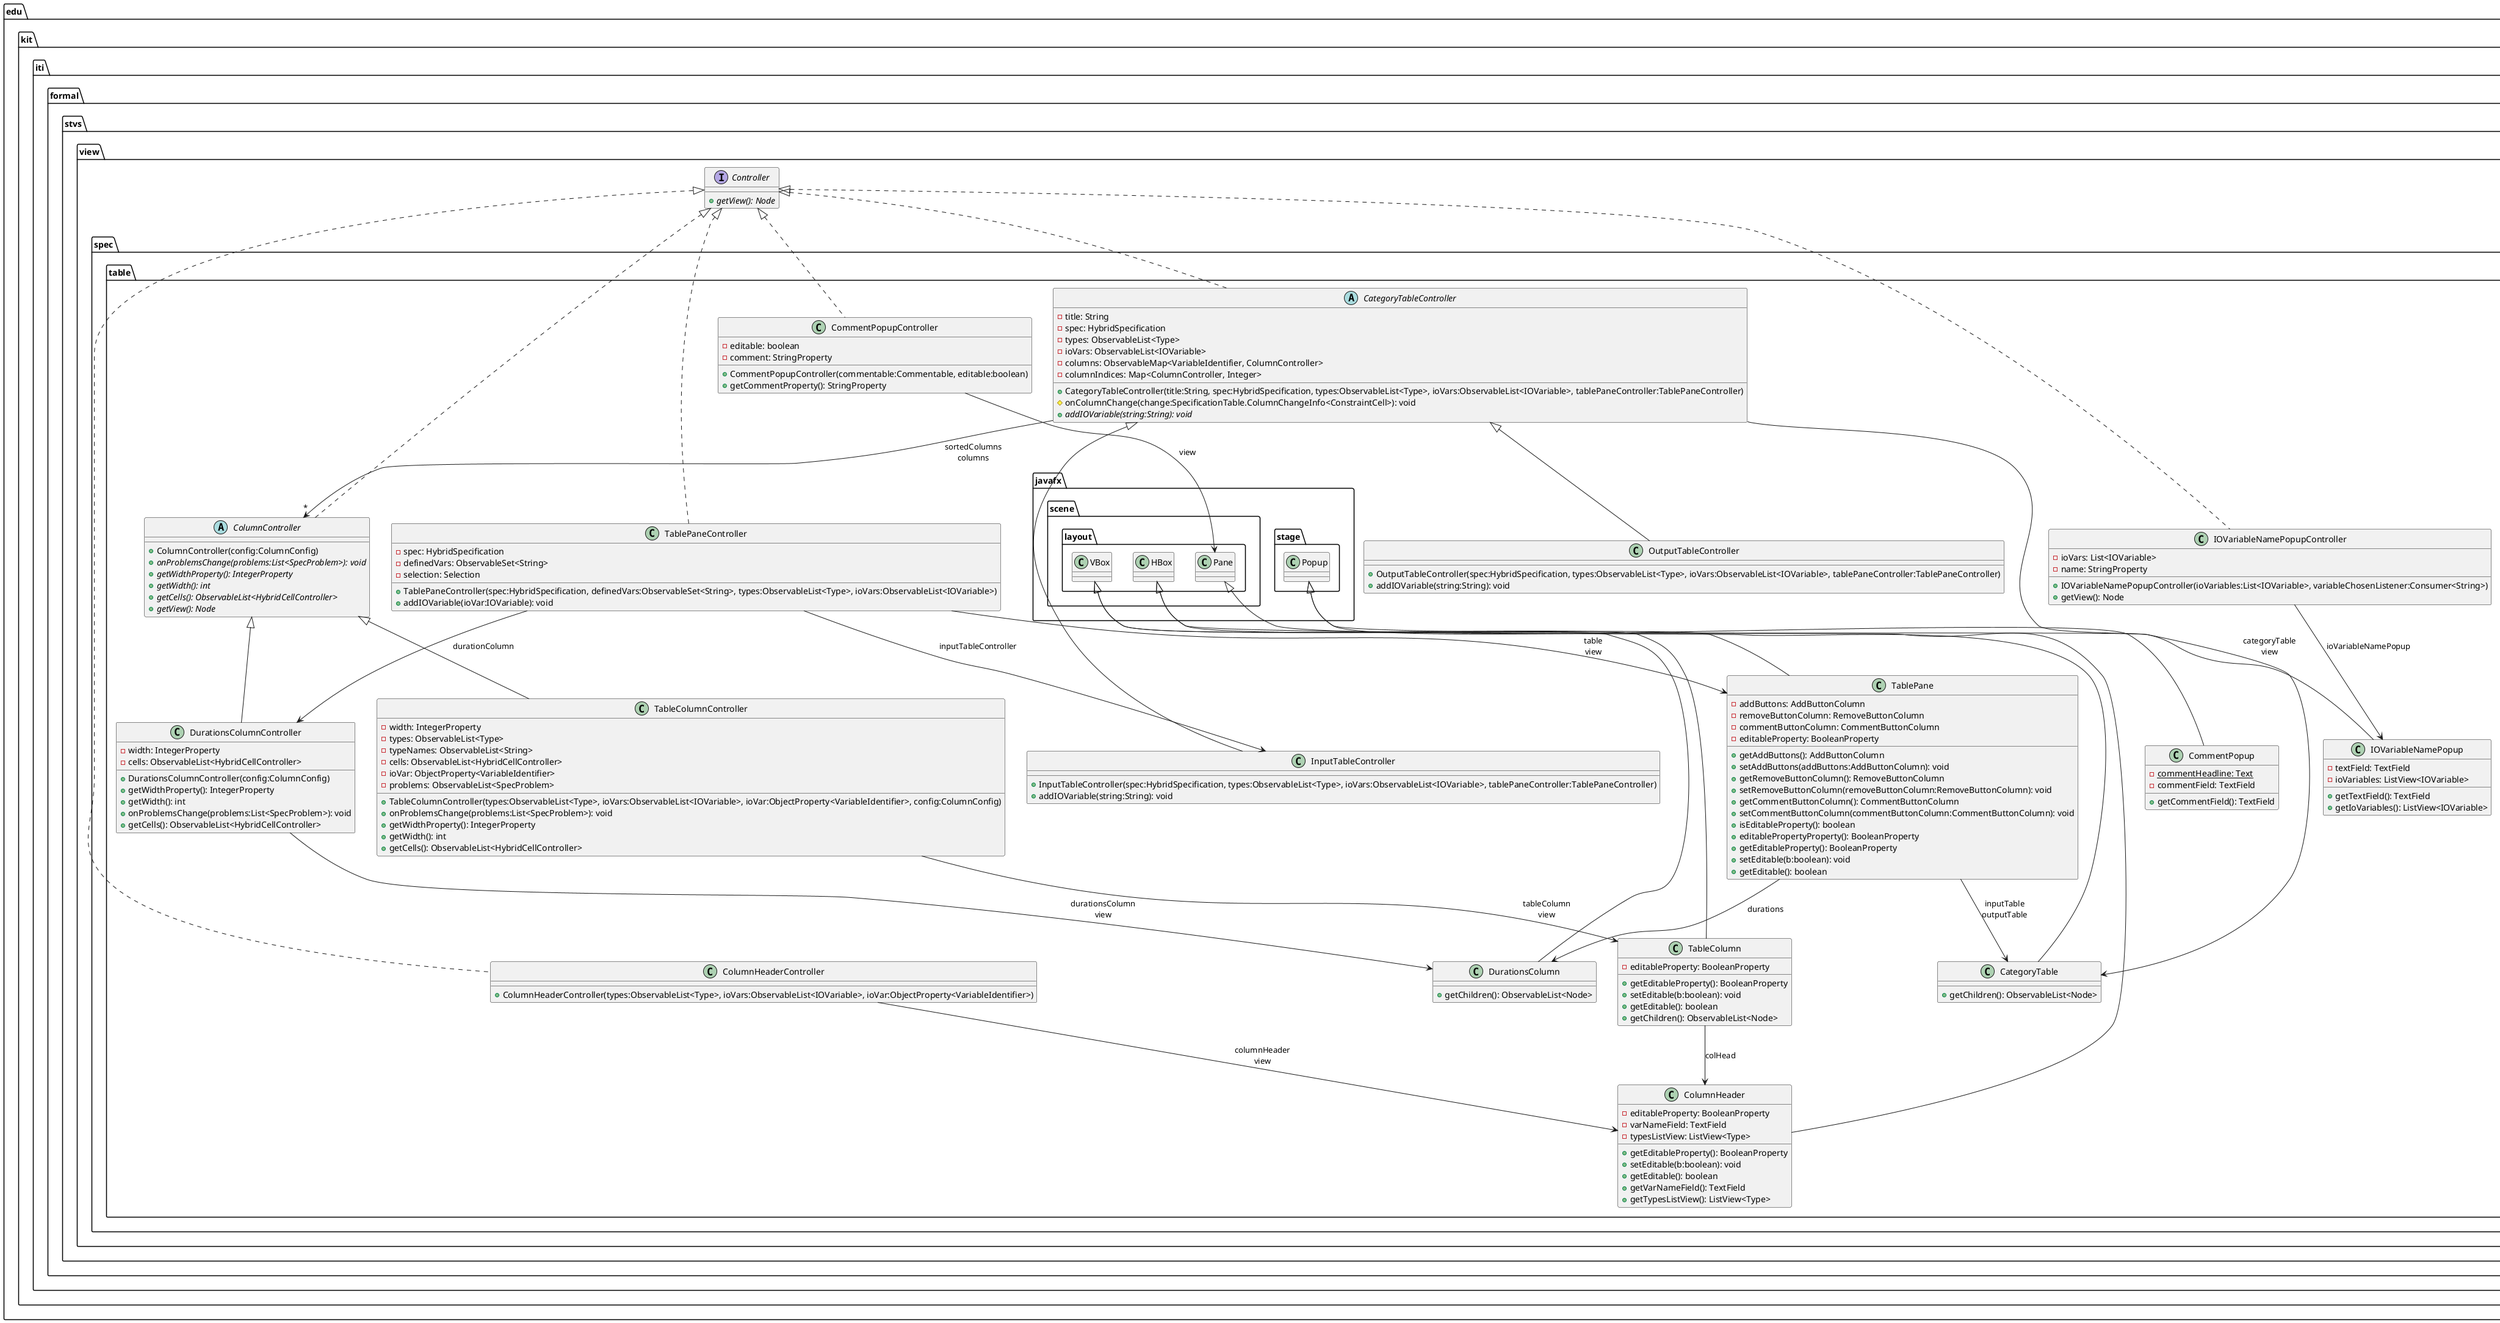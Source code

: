 @startuml

    namespace edu.kit.iti.formal.stvs.view.spec.table {

        class ColumnHeaderController {
            +ColumnHeaderController(types:ObservableList<Type>, ioVars:ObservableList<IOVariable>, ioVar:ObjectProperty<VariableIdentifier>)
        }

        class IOVariableNamePopup {
            -textField: TextField
            -ioVariables: ListView<IOVariable>
            +getTextField(): TextField
            +getIoVariables(): ListView<IOVariable>
        }

        abstract class ColumnController {
            +ColumnController(config:ColumnConfig)
            {abstract} +onProblemsChange(problems:List<SpecProblem>): void
            {abstract} +getWidthProperty(): IntegerProperty
            {abstract} +getWidth(): int
            {abstract} +getCells(): ObservableList<HybridCellController>
            {abstract} +getView(): Node
        }

        class InputTableController {
            +InputTableController(spec:HybridSpecification, types:ObservableList<Type>, ioVars:ObservableList<IOVariable>, tablePaneController:TablePaneController)
            +addIOVariable(string:String): void
        }

        class TableColumn {
            -editableProperty: BooleanProperty
            +getEditableProperty(): BooleanProperty
            +setEditable(b:boolean): void
            +getEditable(): boolean
            +getChildren(): ObservableList<Node>
        }

        class TablePaneController {
            -spec: HybridSpecification
            -definedVars: ObservableSet<String>
            -selection: Selection
            +TablePaneController(spec:HybridSpecification, definedVars:ObservableSet<String>, types:ObservableList<Type>, ioVars:ObservableList<IOVariable>)
            +addIOVariable(ioVar:IOVariable): void
        }

        class DurationsColumn {
            +getChildren(): ObservableList<Node>
        }

        class TableColumnController {
            -width: IntegerProperty
            -types: ObservableList<Type>
            -typeNames: ObservableList<String>
            -cells: ObservableList<HybridCellController>
            -ioVar: ObjectProperty<VariableIdentifier>
            -problems: ObservableList<SpecProblem>
            +TableColumnController(types:ObservableList<Type>, ioVars:ObservableList<IOVariable>, ioVar:ObjectProperty<VariableIdentifier>, config:ColumnConfig)
            +onProblemsChange(problems:List<SpecProblem>): void
            +getWidthProperty(): IntegerProperty
            +getWidth(): int
            +getCells(): ObservableList<HybridCellController>
        }

        class CommentPopup {
            {static} -commentHeadline: Text
            -commentField: TextField
            +getCommentField(): TextField
        }

        class ColumnHeader {
            -editableProperty: BooleanProperty
            -varNameField: TextField
            -typesListView: ListView<Type>
            +getEditableProperty(): BooleanProperty
            +setEditable(b:boolean): void
            +getEditable(): boolean
            +getVarNameField(): TextField
            +getTypesListView(): ListView<Type>
        }

        class CategoryTable {
            +getChildren(): ObservableList<Node>
        }

        class CommentPopupController {
            -editable: boolean
            -comment: StringProperty
            +CommentPopupController(commentable:Commentable, editable:boolean)
            +getCommentProperty(): StringProperty
        }

        class OutputTableController {
            +OutputTableController(spec:HybridSpecification, types:ObservableList<Type>, ioVars:ObservableList<IOVariable>, tablePaneController:TablePaneController)
            +addIOVariable(string:String): void
        }

        class TablePane {
            -addButtons: AddButtonColumn
            -removeButtonColumn: RemoveButtonColumn
            -commentButtonColumn: CommentButtonColumn
            -editableProperty: BooleanProperty
            +getAddButtons(): AddButtonColumn
            +setAddButtons(addButtons:AddButtonColumn): void
            +getRemoveButtonColumn(): RemoveButtonColumn
            +setRemoveButtonColumn(removeButtonColumn:RemoveButtonColumn): void
            +getCommentButtonColumn(): CommentButtonColumn
            +setCommentButtonColumn(commentButtonColumn:CommentButtonColumn): void
            +isEditableProperty(): boolean
            +editablePropertyProperty(): BooleanProperty
            +getEditableProperty(): BooleanProperty
            +setEditable(b:boolean): void
            +getEditable(): boolean
        }

        abstract class CategoryTableController {
            -title: String
            -spec: HybridSpecification
            -types: ObservableList<Type>
            -ioVars: ObservableList<IOVariable>
            -columns: ObservableMap<VariableIdentifier, ColumnController>
            -columnIndices: Map<ColumnController, Integer>
            +CategoryTableController(title:String, spec:HybridSpecification, types:ObservableList<Type>, ioVars:ObservableList<IOVariable>, tablePaneController:TablePaneController)
            #onColumnChange(change:SpecificationTable.ColumnChangeInfo<ConstraintCell>): void
            {abstract} +addIOVariable(string:String): void
        }

        class DurationsColumnController {
            -width: IntegerProperty
            -cells: ObservableList<HybridCellController>
            +DurationsColumnController(config:ColumnConfig)
            +getWidthProperty(): IntegerProperty
            +getWidth(): int
            +onProblemsChange(problems:List<SpecProblem>): void
            +getCells(): ObservableList<HybridCellController>
        }

        class IOVariableNamePopupController {
            -ioVars: List<IOVariable>
            -name: StringProperty
            +IOVariableNamePopupController(ioVariables:List<IOVariable>, variableChosenListener:Consumer<String>)
            +getView(): Node
        }

        interface edu.kit.iti.formal.stvs.view.Controller {
            {abstract} +getView(): Node
        }
        edu.kit.iti.formal.stvs.view.Controller <|.. ColumnHeaderController

        class javafx.stage.Popup
        javafx.stage.Popup <|-- IOVariableNamePopup

        edu.kit.iti.formal.stvs.view.Controller <|.. ColumnController

        CategoryTableController <|-- InputTableController

        class javafx.scene.layout.VBox
        javafx.scene.layout.VBox <|-- TableColumn

        edu.kit.iti.formal.stvs.view.Controller <|.. TablePaneController

        javafx.scene.layout.VBox <|-- DurationsColumn

        ColumnController <|-- TableColumnController

        javafx.stage.Popup <|-- CommentPopup

        class javafx.scene.layout.Pane
        javafx.scene.layout.Pane <|-- ColumnHeader

        class javafx.scene.layout.HBox
        javafx.scene.layout.HBox <|-- CategoryTable

        edu.kit.iti.formal.stvs.view.Controller <|.. CommentPopupController

        CategoryTableController <|-- OutputTableController

        javafx.scene.layout.HBox <|-- TablePane

        edu.kit.iti.formal.stvs.view.Controller <|.. CategoryTableController

        ColumnController <|-- DurationsColumnController

        edu.kit.iti.formal.stvs.view.Controller <|.. IOVariableNamePopupController

        ColumnHeaderController --> ColumnHeader: columnHeader\nview

        TableColumn --> ColumnHeader: colHead

        TablePaneController --> DurationsColumnController: durationColumn

        TablePaneController --> TablePane: table\nview

        TablePaneController --> InputTableController: inputTableController

        TableColumnController --> TableColumn: tableColumn\nview

        CommentPopupController --> javafx.scene.layout.Pane: view

        TablePane --> CategoryTable: inputTable\noutputTable

        TablePane --> DurationsColumn: durations

        CategoryTableController --> CategoryTable: categoryTable\nview

        CategoryTableController --> "*" ColumnController: sortedColumns\ncolumns

        DurationsColumnController --> DurationsColumn: durationsColumn\nview

        IOVariableNamePopupController --> IOVariableNamePopup: ioVariableNamePopup

    }

@enduml
